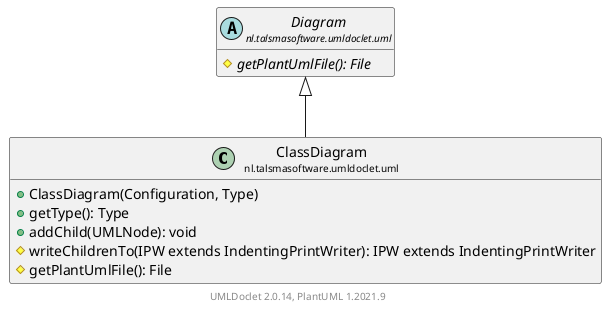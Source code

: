 @startuml
    set namespaceSeparator none
    hide empty fields
    hide empty methods

    class "<size:14>ClassDiagram\n<size:10>nl.talsmasoftware.umldoclet.uml" as nl.talsmasoftware.umldoclet.uml.ClassDiagram [[ClassDiagram.html]] {
        +ClassDiagram(Configuration, Type)
        +getType(): Type
        +addChild(UMLNode): void
        #writeChildrenTo(IPW extends IndentingPrintWriter): IPW extends IndentingPrintWriter
        #getPlantUmlFile(): File
    }

    abstract class "<size:14>Diagram\n<size:10>nl.talsmasoftware.umldoclet.uml" as nl.talsmasoftware.umldoclet.uml.Diagram [[Diagram.html]] {
        {abstract} #getPlantUmlFile(): File
    }

    nl.talsmasoftware.umldoclet.uml.Diagram <|-- nl.talsmasoftware.umldoclet.uml.ClassDiagram

    center footer UMLDoclet 2.0.14, PlantUML 1.2021.9
@enduml
